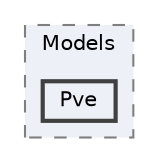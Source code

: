 digraph "LogicLayer/Dojo/Models/Pve"
{
 // LATEX_PDF_SIZE
  bgcolor="transparent";
  edge [fontname=Helvetica,fontsize=10,labelfontname=Helvetica,labelfontsize=10];
  node [fontname=Helvetica,fontsize=10,shape=box,height=0.2,width=0.4];
  compound=true
  subgraph clusterdir_e2ae88535ebd72284cf8979c14d55523 {
    graph [ bgcolor="#edf0f7", pencolor="grey50", label="Models", fontname=Helvetica,fontsize=10 style="filled,dashed", URL="dir_e2ae88535ebd72284cf8979c14d55523.html",tooltip=""]
  dir_be528e1a50d36969f903ee08ae695bb1 [label="Pve", fillcolor="#edf0f7", color="grey25", style="filled,bold", URL="dir_be528e1a50d36969f903ee08ae695bb1.html",tooltip=""];
  }
}
